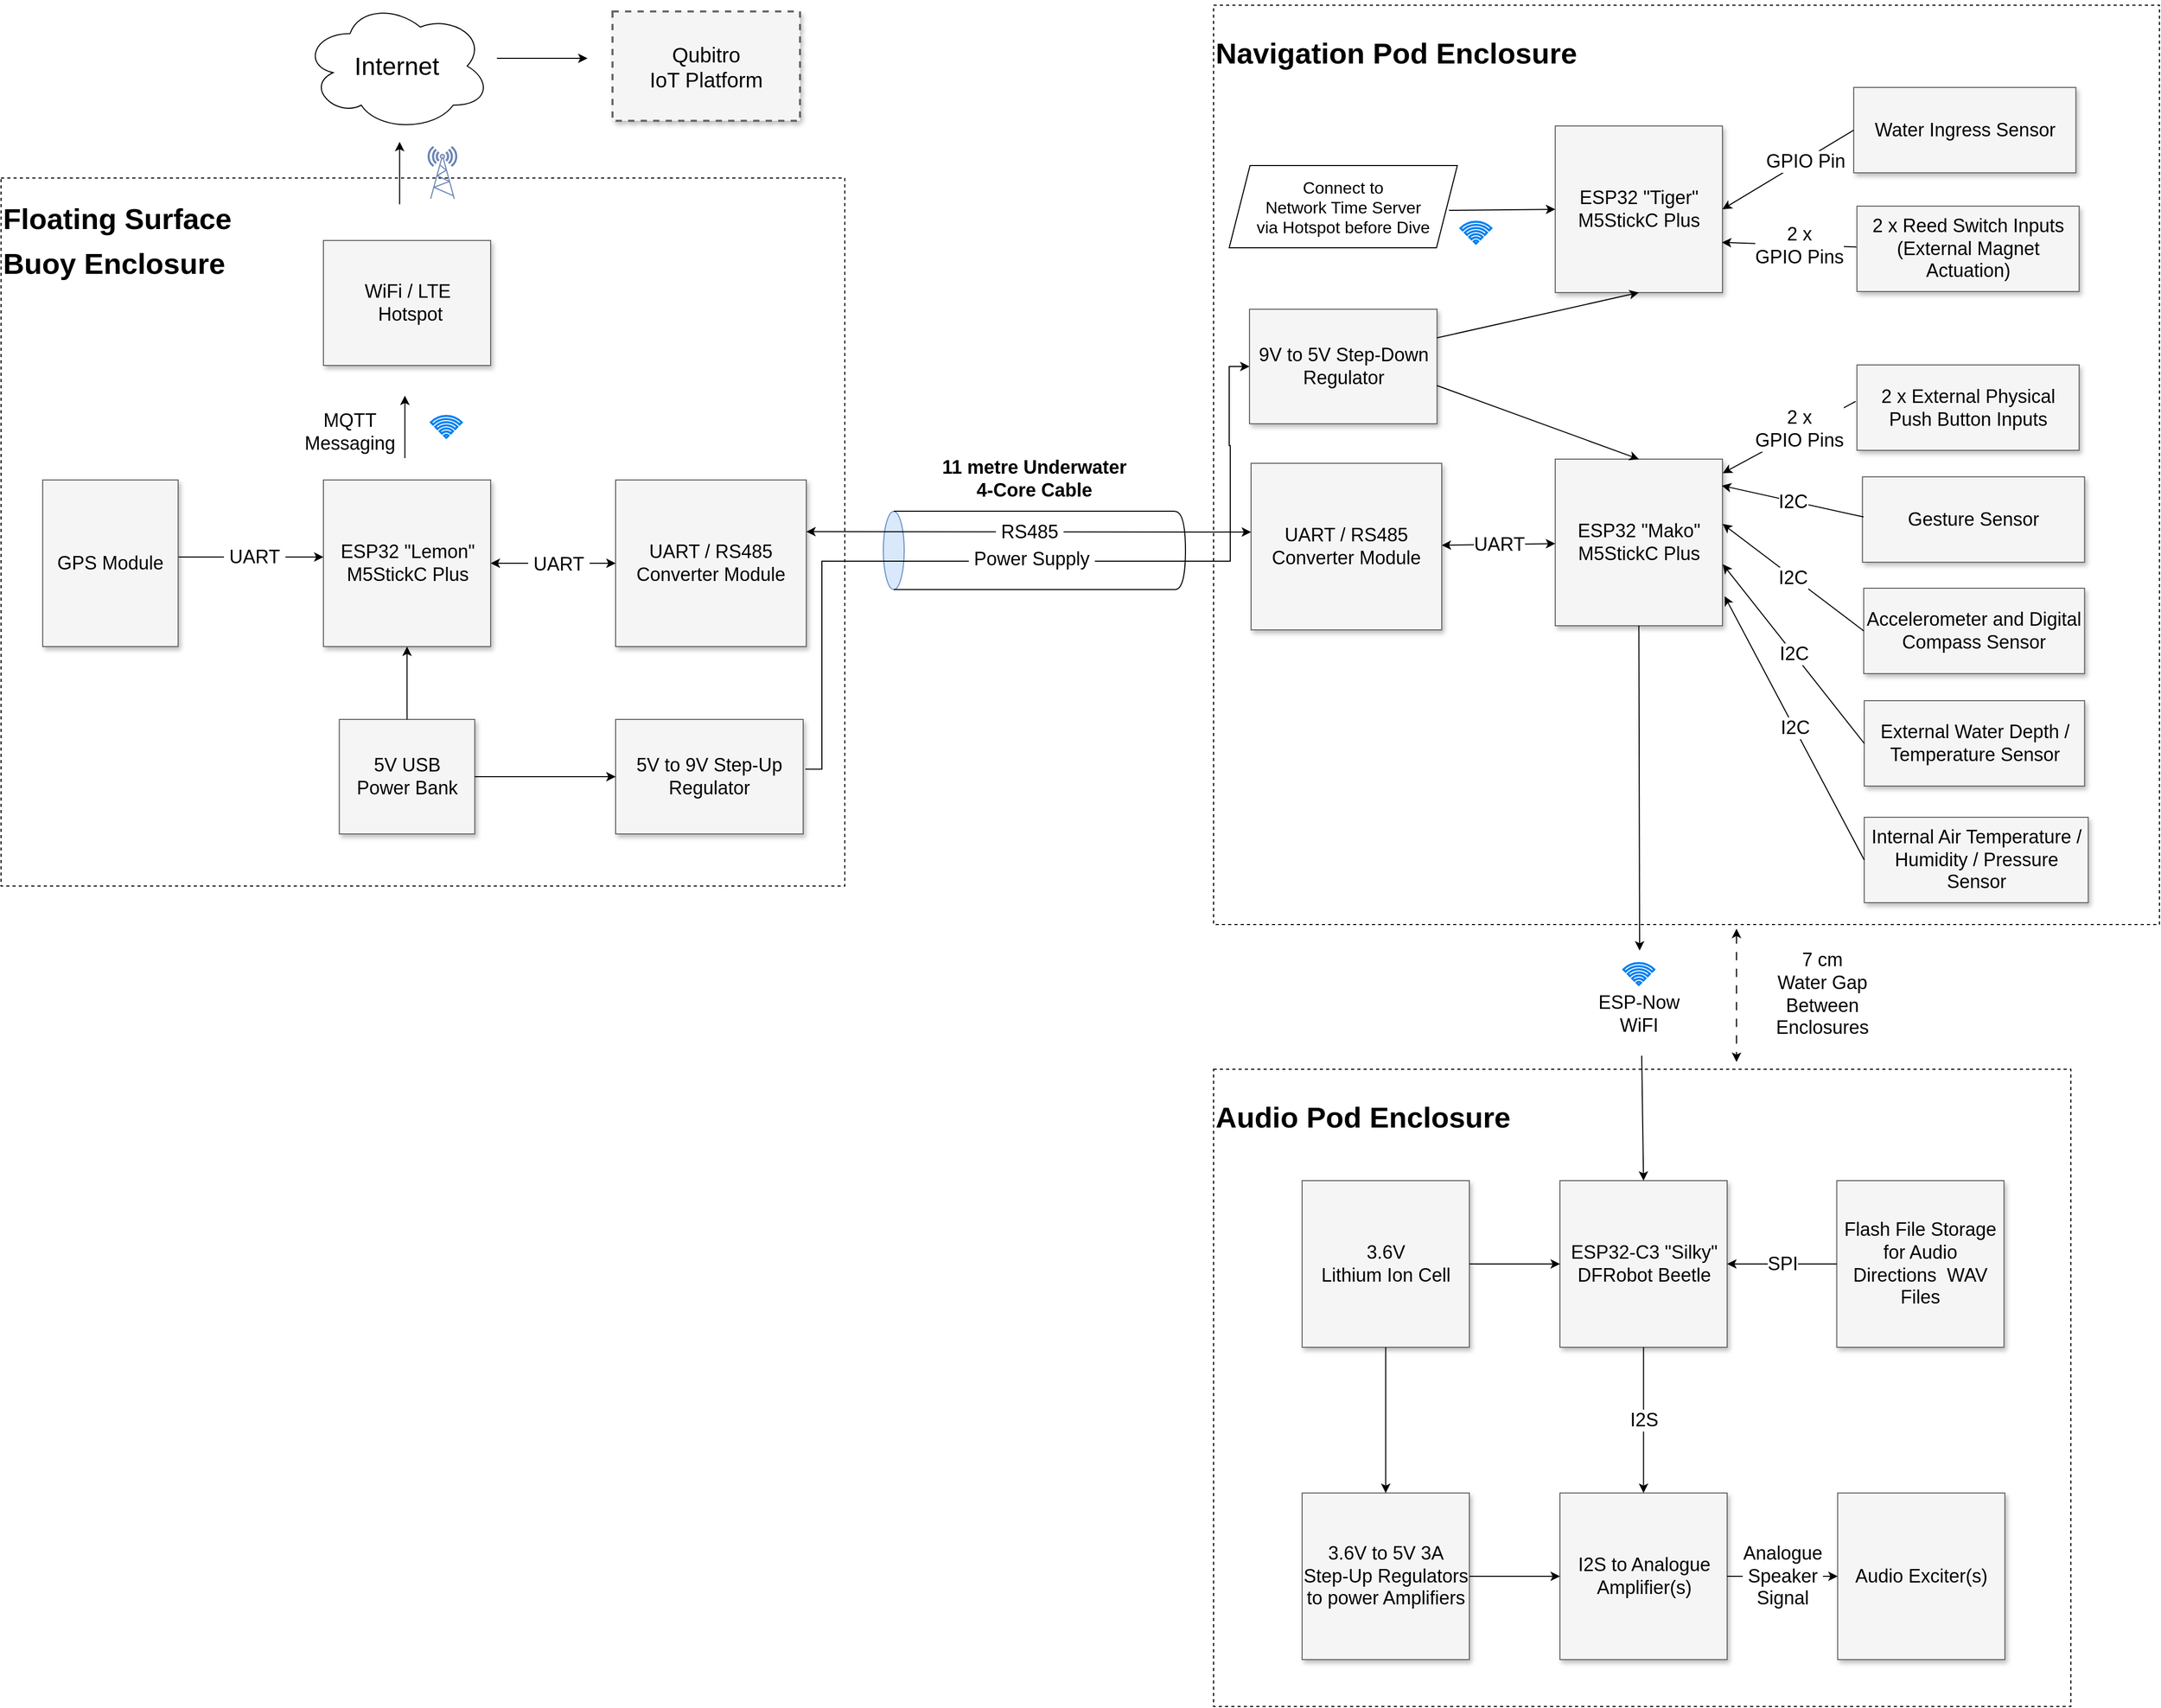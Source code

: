 <mxfile version="22.0.2" type="device">
  <diagram name="Page-1" id="90a13364-a465-7bf4-72fc-28e22215d7a0">
    <mxGraphModel dx="1800" dy="1310" grid="0" gridSize="10" guides="1" tooltips="1" connect="1" arrows="1" fold="1" page="1" pageScale="2.2" pageWidth="1169" pageHeight="826" background="none" math="0" shadow="0">
      <root>
        <mxCell id="0" style=";html=1;" />
        <mxCell id="1" style=";html=1;" parent="0" />
        <mxCell id="FMqgNXlzVBc7Y1tqh_Sm-53" value="&lt;h2 style=&quot;font-size: 28px;&quot;&gt;Navigation Pod Enclosure&lt;/h2&gt;" style="rounded=0;whiteSpace=wrap;html=1;align=left;imageVerticalAlign=middle;verticalAlign=top;dashed=1;fillColor=none;fontSize=28;" parent="1" vertex="1">
          <mxGeometry x="1448" y="52" width="908" height="883" as="geometry" />
        </mxCell>
        <mxCell id="FMqgNXlzVBc7Y1tqh_Sm-22" value="&lt;h2 style=&quot;font-size: 28px; line-height: 70%;&quot;&gt;Floating Surface&amp;nbsp;&lt;/h2&gt;&lt;h2 style=&quot;font-size: 28px; line-height: 70%;&quot;&gt;Buoy Enclosure&lt;/h2&gt;" style="rounded=0;whiteSpace=wrap;html=1;align=left;imageVerticalAlign=middle;verticalAlign=top;dashed=1;fontSize=28;" parent="1" vertex="1">
          <mxGeometry x="284" y="218" width="810" height="680" as="geometry" />
        </mxCell>
        <mxCell id="3a17f1ce550125da-1" value="Qubitro &lt;br&gt;IoT Platform" style="whiteSpace=wrap;html=1;shadow=1;fontSize=20;fillColor=#f5f5f5;strokeColor=#666666;strokeWidth=2;dashed=1;" parent="1" vertex="1">
          <mxGeometry x="871" y="58" width="180" height="105" as="geometry" />
        </mxCell>
        <mxCell id="3a17f1ce550125da-13" style="edgeStyle=elbowEdgeStyle;rounded=0;html=1;startArrow=classic;startFill=1;jettySize=auto;orthogonalLoop=1;fontSize=18;elbow=vertical;" parent="1" source="3a17f1ce550125da-2" target="3a17f1ce550125da-4" edge="1">
          <mxGeometry relative="1" as="geometry" />
        </mxCell>
        <mxCell id="FMqgNXlzVBc7Y1tqh_Sm-28" value="&amp;nbsp;UART&amp;nbsp;" style="edgeLabel;html=1;align=center;verticalAlign=middle;resizable=0;points=[];fontSize=18;" parent="3a17f1ce550125da-13" vertex="1" connectable="0">
          <mxGeometry x="0.586" y="-1" relative="1" as="geometry">
            <mxPoint x="-30" as="offset" />
          </mxGeometry>
        </mxCell>
        <mxCell id="3a17f1ce550125da-2" value="ESP32 &quot;Lemon&quot;&lt;br&gt;M5StickC Plus" style="whiteSpace=wrap;html=1;shadow=1;fontSize=18;fillColor=#f5f5f5;strokeColor=#666666;" parent="1" vertex="1">
          <mxGeometry x="593.5" y="508" width="160.5" height="160" as="geometry" />
        </mxCell>
        <mxCell id="3a17f1ce550125da-4" value="UART / RS485 Converter Module" style="whiteSpace=wrap;html=1;shadow=1;fontSize=18;fillColor=#f5f5f5;strokeColor=#666666;" parent="1" vertex="1">
          <mxGeometry x="874" y="508" width="183" height="160" as="geometry" />
        </mxCell>
        <mxCell id="3a17f1ce550125da-20" style="edgeStyle=elbowEdgeStyle;rounded=0;html=1;startArrow=none;startFill=0;jettySize=auto;orthogonalLoop=1;fontSize=18;elbow=vertical;" parent="1" source="3a17f1ce550125da-8" target="3a17f1ce550125da-2" edge="1">
          <mxGeometry relative="1" as="geometry">
            <Array as="points">
              <mxPoint x="551" y="582" />
            </Array>
          </mxGeometry>
        </mxCell>
        <mxCell id="FMqgNXlzVBc7Y1tqh_Sm-29" value="&amp;nbsp;UART&amp;nbsp;" style="edgeLabel;html=1;align=center;verticalAlign=middle;resizable=0;points=[];fontSize=18;" parent="3a17f1ce550125da-20" vertex="1" connectable="0">
          <mxGeometry x="0.043" relative="1" as="geometry">
            <mxPoint as="offset" />
          </mxGeometry>
        </mxCell>
        <mxCell id="3a17f1ce550125da-8" value="GPS Module" style="whiteSpace=wrap;html=1;shadow=1;fontSize=18;fillColor=#f5f5f5;strokeColor=#666666;" parent="1" vertex="1">
          <mxGeometry x="324" y="508" width="130" height="160" as="geometry" />
        </mxCell>
        <mxCell id="3a17f1ce550125da-10" value="WiFi / LTE&lt;br&gt;&amp;nbsp;Hotspot" style="whiteSpace=wrap;html=1;shadow=1;fontSize=18;fillColor=#f5f5f5;strokeColor=#666666;" parent="1" vertex="1">
          <mxGeometry x="593.5" y="278" width="160.5" height="120" as="geometry" />
        </mxCell>
        <mxCell id="FMqgNXlzVBc7Y1tqh_Sm-1" value="&lt;font style=&quot;font-size: 24px;&quot;&gt;Internet&lt;/font&gt;" style="ellipse;shape=cloud;whiteSpace=wrap;html=1;" parent="1" vertex="1">
          <mxGeometry x="574" y="48" width="180" height="125" as="geometry" />
        </mxCell>
        <mxCell id="FMqgNXlzVBc7Y1tqh_Sm-2" value="" style="html=1;verticalLabelPosition=bottom;align=center;labelBackgroundColor=#ffffff;verticalAlign=top;strokeWidth=2;strokeColor=#0080F0;shadow=0;dashed=0;shape=mxgraph.ios7.icons.wifi;pointerEvents=1" parent="1" vertex="1">
          <mxGeometry x="696.6" y="446.5" width="29.7" height="21" as="geometry" />
        </mxCell>
        <mxCell id="FMqgNXlzVBc7Y1tqh_Sm-3" style="edgeStyle=elbowEdgeStyle;rounded=0;html=1;startArrow=none;startFill=0;jettySize=auto;orthogonalLoop=1;fontSize=18;elbow=vertical;" parent="1" edge="1">
          <mxGeometry relative="1" as="geometry">
            <mxPoint x="671.7" y="487" as="sourcePoint" />
            <mxPoint x="671.7" y="427" as="targetPoint" />
          </mxGeometry>
        </mxCell>
        <mxCell id="FMqgNXlzVBc7Y1tqh_Sm-5" value="" style="fontColor=#0066CC;verticalAlign=top;verticalLabelPosition=bottom;labelPosition=center;align=center;html=1;outlineConnect=0;fillColor=#CCCCCC;strokeColor=#6881B3;gradientColor=none;gradientDirection=north;strokeWidth=2;shape=mxgraph.networks.radio_tower;" parent="1" vertex="1">
          <mxGeometry x="694" y="188" width="27.5" height="50" as="geometry" />
        </mxCell>
        <mxCell id="FMqgNXlzVBc7Y1tqh_Sm-12" value="MQTT Messaging" style="text;strokeColor=none;align=center;fillColor=none;html=1;verticalAlign=middle;whiteSpace=wrap;rounded=0;fontSize=18;" parent="1" vertex="1">
          <mxGeometry x="588.7" y="446.5" width="60" height="30" as="geometry" />
        </mxCell>
        <mxCell id="FMqgNXlzVBc7Y1tqh_Sm-19" style="edgeStyle=elbowEdgeStyle;rounded=0;html=1;startArrow=none;startFill=0;jettySize=auto;orthogonalLoop=1;fontSize=18;elbow=vertical;" parent="1" edge="1">
          <mxGeometry relative="1" as="geometry">
            <mxPoint x="666.64" y="243.25" as="sourcePoint" />
            <mxPoint x="666.64" y="183.25" as="targetPoint" />
          </mxGeometry>
        </mxCell>
        <mxCell id="FMqgNXlzVBc7Y1tqh_Sm-98" value="UART" style="edgeStyle=none;rounded=0;orthogonalLoop=1;jettySize=auto;html=1;startArrow=classic;startFill=1;fontSize=18;" parent="1" source="FMqgNXlzVBc7Y1tqh_Sm-23" target="FMqgNXlzVBc7Y1tqh_Sm-24" edge="1">
          <mxGeometry x="-0.011" relative="1" as="geometry">
            <mxPoint as="offset" />
          </mxGeometry>
        </mxCell>
        <mxCell id="FMqgNXlzVBc7Y1tqh_Sm-23" value="ESP32 &quot;Mako&quot;&lt;br&gt;M5StickC Plus" style="whiteSpace=wrap;html=1;shadow=1;fontSize=18;fillColor=#f5f5f5;strokeColor=#666666;" parent="1" vertex="1">
          <mxGeometry x="1776" y="488" width="160.5" height="160" as="geometry" />
        </mxCell>
        <mxCell id="FMqgNXlzVBc7Y1tqh_Sm-24" value="UART / RS485 Converter Module" style="whiteSpace=wrap;html=1;shadow=1;fontSize=18;fillColor=#f5f5f5;strokeColor=#666666;" parent="1" vertex="1">
          <mxGeometry x="1484" y="492" width="183" height="160" as="geometry" />
        </mxCell>
        <mxCell id="FMqgNXlzVBc7Y1tqh_Sm-32" value="5V USB &lt;br&gt;Power Bank" style="whiteSpace=wrap;html=1;shadow=1;fontSize=18;fillColor=#f5f5f5;strokeColor=#666666;" parent="1" vertex="1">
          <mxGeometry x="608.75" y="738" width="130" height="110" as="geometry" />
        </mxCell>
        <mxCell id="FMqgNXlzVBc7Y1tqh_Sm-33" value="5V to 9V Step-Up Regulator" style="whiteSpace=wrap;html=1;shadow=1;fontSize=18;fillColor=#f5f5f5;strokeColor=#666666;" parent="1" vertex="1">
          <mxGeometry x="874" y="738" width="180" height="110" as="geometry" />
        </mxCell>
        <mxCell id="FMqgNXlzVBc7Y1tqh_Sm-51" value="" style="group" parent="1" vertex="1" connectable="0">
          <mxGeometry x="1131" y="538" width="290" height="75.19" as="geometry" />
        </mxCell>
        <mxCell id="FMqgNXlzVBc7Y1tqh_Sm-37" value="" style="ellipse;whiteSpace=wrap;html=1;container=0;fillColor=#dae8fc;strokeColor=#6c8ebf;" parent="FMqgNXlzVBc7Y1tqh_Sm-51" vertex="1">
          <mxGeometry y="0.19" width="20" height="75" as="geometry" />
        </mxCell>
        <mxCell id="FMqgNXlzVBc7Y1tqh_Sm-42" value="" style="curved=1;endArrow=none;html=1;rounded=0;endFill=0;edgeStyle=orthogonalEdgeStyle;" parent="FMqgNXlzVBc7Y1tqh_Sm-51" edge="1">
          <mxGeometry width="50" height="50" relative="1" as="geometry">
            <mxPoint x="280" y="75.19" as="sourcePoint" />
            <mxPoint x="280" y="0.19" as="targetPoint" />
            <Array as="points">
              <mxPoint x="290" y="75.19" />
              <mxPoint x="290" y="0.19" />
            </Array>
          </mxGeometry>
        </mxCell>
        <mxCell id="FMqgNXlzVBc7Y1tqh_Sm-48" value="" style="endArrow=none;html=1;rounded=0;" parent="FMqgNXlzVBc7Y1tqh_Sm-51" edge="1">
          <mxGeometry width="50" height="50" relative="1" as="geometry">
            <mxPoint x="10" y="75.19" as="sourcePoint" />
            <mxPoint x="280" y="75.19" as="targetPoint" />
          </mxGeometry>
        </mxCell>
        <mxCell id="FMqgNXlzVBc7Y1tqh_Sm-49" value="" style="endArrow=none;html=1;rounded=0;" parent="FMqgNXlzVBc7Y1tqh_Sm-51" edge="1">
          <mxGeometry width="50" height="50" relative="1" as="geometry">
            <mxPoint x="10" as="sourcePoint" />
            <mxPoint x="280" as="targetPoint" />
          </mxGeometry>
        </mxCell>
        <mxCell id="FMqgNXlzVBc7Y1tqh_Sm-25" value="" style="endArrow=classic;startArrow=classic;html=1;rounded=0;" parent="1" edge="1">
          <mxGeometry width="50" height="50" relative="1" as="geometry">
            <mxPoint x="1057" y="557.66" as="sourcePoint" />
            <mxPoint x="1484" y="558" as="targetPoint" />
          </mxGeometry>
        </mxCell>
        <mxCell id="FMqgNXlzVBc7Y1tqh_Sm-27" value="&amp;nbsp;RS485&amp;nbsp;" style="edgeLabel;html=1;align=center;verticalAlign=middle;resizable=0;points=[];fontSize=18;" parent="FMqgNXlzVBc7Y1tqh_Sm-25" vertex="1" connectable="0">
          <mxGeometry x="0.141" y="-1" relative="1" as="geometry">
            <mxPoint x="-30" y="-1" as="offset" />
          </mxGeometry>
        </mxCell>
        <mxCell id="FMqgNXlzVBc7Y1tqh_Sm-30" style="edgeStyle=orthogonalEdgeStyle;rounded=0;html=1;startArrow=none;startFill=0;jettySize=auto;orthogonalLoop=1;fontSize=18;elbow=horizontal;exitX=1.012;exitY=0.434;exitDx=0;exitDy=0;exitPerimeter=0;" parent="1" source="FMqgNXlzVBc7Y1tqh_Sm-33" target="FMqgNXlzVBc7Y1tqh_Sm-59" edge="1">
          <mxGeometry relative="1" as="geometry">
            <Array as="points">
              <mxPoint x="1072" y="786" />
              <mxPoint x="1072" y="586" />
              <mxPoint x="1464" y="586" />
              <mxPoint x="1464" y="475" />
              <mxPoint x="1463" y="475" />
              <mxPoint x="1463" y="399" />
            </Array>
            <mxPoint x="1034" y="787.72" as="sourcePoint" />
            <mxPoint x="1404" y="853" as="targetPoint" />
          </mxGeometry>
        </mxCell>
        <mxCell id="FMqgNXlzVBc7Y1tqh_Sm-31" value="&amp;nbsp;Power Supply&amp;nbsp;" style="edgeLabel;html=1;align=center;verticalAlign=middle;resizable=0;points=[];fontSize=18;" parent="FMqgNXlzVBc7Y1tqh_Sm-30" vertex="1" connectable="0">
          <mxGeometry x="0.043" relative="1" as="geometry">
            <mxPoint x="-9" y="-2" as="offset" />
          </mxGeometry>
        </mxCell>
        <mxCell id="FMqgNXlzVBc7Y1tqh_Sm-52" value="11 metre Underwater 4-Core Cable" style="text;strokeColor=none;align=center;fillColor=none;html=1;verticalAlign=middle;whiteSpace=wrap;rounded=0;fontStyle=1;fontSize=18;" parent="1" vertex="1">
          <mxGeometry x="1179.12" y="492" width="193.75" height="30" as="geometry" />
        </mxCell>
        <mxCell id="FMqgNXlzVBc7Y1tqh_Sm-54" value="Accelerometer and Digital Compass Sensor" style="whiteSpace=wrap;html=1;shadow=1;fontSize=18;fillColor=#f5f5f5;strokeColor=#666666;" parent="1" vertex="1">
          <mxGeometry x="2072.14" y="612" width="212" height="82" as="geometry" />
        </mxCell>
        <mxCell id="FMqgNXlzVBc7Y1tqh_Sm-55" value="Gesture Sensor" style="whiteSpace=wrap;html=1;shadow=1;fontSize=18;fillColor=#f5f5f5;strokeColor=#666666;" parent="1" vertex="1">
          <mxGeometry x="2070.89" y="505" width="213.25" height="82" as="geometry" />
        </mxCell>
        <mxCell id="FMqgNXlzVBc7Y1tqh_Sm-57" value="External Water Depth / Temperature Sensor" style="whiteSpace=wrap;html=1;shadow=1;fontSize=18;fillColor=#f5f5f5;strokeColor=#666666;" parent="1" vertex="1">
          <mxGeometry x="2072.64" y="720" width="211.5" height="82" as="geometry" />
        </mxCell>
        <mxCell id="FMqgNXlzVBc7Y1tqh_Sm-58" value="Internal Air Temperature / Humidity / Pressure Sensor" style="whiteSpace=wrap;html=1;shadow=1;fontSize=18;fillColor=#f5f5f5;strokeColor=#666666;" parent="1" vertex="1">
          <mxGeometry x="2072.64" y="832" width="215" height="82" as="geometry" />
        </mxCell>
        <mxCell id="FMqgNXlzVBc7Y1tqh_Sm-59" value="9V to 5V Step-Down Regulator" style="whiteSpace=wrap;html=1;shadow=1;fontSize=18;fillColor=#f5f5f5;strokeColor=#666666;" parent="1" vertex="1">
          <mxGeometry x="1482.5" y="344" width="180" height="110" as="geometry" />
        </mxCell>
        <mxCell id="FMqgNXlzVBc7Y1tqh_Sm-67" value="ESP32 &quot;Tiger&quot;&lt;br&gt;M5StickC Plus" style="whiteSpace=wrap;html=1;shadow=1;fontSize=18;fillColor=#f5f5f5;strokeColor=#666666;" parent="1" vertex="1">
          <mxGeometry x="1776" y="168" width="160.5" height="160" as="geometry" />
        </mxCell>
        <mxCell id="FMqgNXlzVBc7Y1tqh_Sm-68" value="Water Ingress Sensor" style="whiteSpace=wrap;html=1;shadow=1;fontSize=18;fillColor=#f5f5f5;strokeColor=#666666;" parent="1" vertex="1">
          <mxGeometry x="2062.52" y="131" width="213.25" height="82" as="geometry" />
        </mxCell>
        <mxCell id="FMqgNXlzVBc7Y1tqh_Sm-69" value="&lt;h2 style=&quot;font-size: 28px;&quot;&gt;Audio Pod Enclosure&lt;/h2&gt;" style="rounded=0;whiteSpace=wrap;html=1;align=left;imageVerticalAlign=middle;verticalAlign=top;dashed=1;fillColor=none;fontSize=28;" parent="1" vertex="1">
          <mxGeometry x="1448" y="1074" width="823" height="612" as="geometry" />
        </mxCell>
        <mxCell id="FMqgNXlzVBc7Y1tqh_Sm-70" value="ESP32-C3 &quot;Silky&quot;&lt;br&gt;DFRobot Beetle" style="whiteSpace=wrap;html=1;shadow=1;fontSize=18;fillColor=#f5f5f5;strokeColor=#666666;" parent="1" vertex="1">
          <mxGeometry x="1780.5" y="1181" width="160.5" height="160" as="geometry" />
        </mxCell>
        <mxCell id="FMqgNXlzVBc7Y1tqh_Sm-71" value="3.6V &lt;br&gt;Lithium Ion Cell" style="whiteSpace=wrap;html=1;shadow=1;fontSize=18;fillColor=#f5f5f5;strokeColor=#666666;" parent="1" vertex="1">
          <mxGeometry x="1533" y="1181" width="160.5" height="160" as="geometry" />
        </mxCell>
        <mxCell id="FMqgNXlzVBc7Y1tqh_Sm-72" value="Flash File Storage for Audio Directions&amp;nbsp; WAV Files" style="whiteSpace=wrap;html=1;shadow=1;fontSize=18;fillColor=#f5f5f5;strokeColor=#666666;" parent="1" vertex="1">
          <mxGeometry x="2046.25" y="1181" width="160.5" height="160" as="geometry" />
        </mxCell>
        <mxCell id="FMqgNXlzVBc7Y1tqh_Sm-73" value="3.6V to 5V 3A&lt;br&gt;Step-Up Regulators to power Amplifiers" style="whiteSpace=wrap;html=1;shadow=1;fontSize=18;fillColor=#f5f5f5;strokeColor=#666666;" parent="1" vertex="1">
          <mxGeometry x="1533" y="1481" width="160.5" height="160" as="geometry" />
        </mxCell>
        <mxCell id="FMqgNXlzVBc7Y1tqh_Sm-74" value="I2S to Analogue Amplifier(s)" style="whiteSpace=wrap;html=1;shadow=1;fontSize=18;fillColor=#f5f5f5;strokeColor=#666666;" parent="1" vertex="1">
          <mxGeometry x="1780.5" y="1481" width="160.5" height="160" as="geometry" />
        </mxCell>
        <mxCell id="FMqgNXlzVBc7Y1tqh_Sm-75" value="Audio Exciter(s)" style="whiteSpace=wrap;html=1;shadow=1;fontSize=18;fillColor=#f5f5f5;strokeColor=#666666;" parent="1" vertex="1">
          <mxGeometry x="2047.13" y="1481" width="160.5" height="160" as="geometry" />
        </mxCell>
        <mxCell id="FMqgNXlzVBc7Y1tqh_Sm-77" value="ESP-Now&lt;br style=&quot;font-size: 18px;&quot;&gt;WiFI" style="html=1;verticalLabelPosition=bottom;align=center;labelBackgroundColor=#ffffff;verticalAlign=top;strokeWidth=2;strokeColor=#0080F0;shadow=0;dashed=0;shape=mxgraph.ios7.icons.wifi;pointerEvents=1;fontSize=18;" parent="1" vertex="1">
          <mxGeometry x="1841.4" y="972" width="29.7" height="21" as="geometry" />
        </mxCell>
        <mxCell id="FMqgNXlzVBc7Y1tqh_Sm-81" value="" style="edgeStyle=none;orthogonalLoop=1;jettySize=auto;html=1;rounded=0;exitX=0.5;exitY=1;exitDx=0;exitDy=0;" parent="1" source="FMqgNXlzVBc7Y1tqh_Sm-23" edge="1">
          <mxGeometry width="80" relative="1" as="geometry">
            <mxPoint x="1815" y="685" as="sourcePoint" />
            <mxPoint x="1857" y="960" as="targetPoint" />
            <Array as="points" />
          </mxGeometry>
        </mxCell>
        <mxCell id="FMqgNXlzVBc7Y1tqh_Sm-88" value="I2C" style="edgeStyle=none;orthogonalLoop=1;jettySize=auto;html=1;rounded=0;exitX=0.005;exitY=0.47;exitDx=0;exitDy=0;entryX=0.996;entryY=0.159;entryDx=0;entryDy=0;exitPerimeter=0;entryPerimeter=0;fontSize=18;" parent="1" source="FMqgNXlzVBc7Y1tqh_Sm-55" target="FMqgNXlzVBc7Y1tqh_Sm-23" edge="1">
          <mxGeometry width="80" relative="1" as="geometry">
            <mxPoint x="1970" y="284" as="sourcePoint" />
            <mxPoint x="1889" y="489" as="targetPoint" />
            <Array as="points" />
          </mxGeometry>
        </mxCell>
        <mxCell id="FMqgNXlzVBc7Y1tqh_Sm-89" value="I2C" style="edgeStyle=none;orthogonalLoop=1;jettySize=auto;html=1;rounded=0;exitX=0;exitY=0.5;exitDx=0;exitDy=0;entryX=1.001;entryY=0.389;entryDx=0;entryDy=0;entryPerimeter=0;fontSize=18;" parent="1" source="FMqgNXlzVBc7Y1tqh_Sm-54" target="FMqgNXlzVBc7Y1tqh_Sm-23" edge="1">
          <mxGeometry width="80" relative="1" as="geometry">
            <mxPoint x="1985" y="372" as="sourcePoint" />
            <mxPoint x="1900" y="499" as="targetPoint" />
            <Array as="points" />
          </mxGeometry>
        </mxCell>
        <mxCell id="FMqgNXlzVBc7Y1tqh_Sm-90" value="I2C" style="edgeStyle=none;orthogonalLoop=1;jettySize=auto;html=1;rounded=0;exitX=0;exitY=0.5;exitDx=0;exitDy=0;entryX=1.002;entryY=0.631;entryDx=0;entryDy=0;entryPerimeter=0;fontSize=18;" parent="1" source="FMqgNXlzVBc7Y1tqh_Sm-57" target="FMqgNXlzVBc7Y1tqh_Sm-23" edge="1">
          <mxGeometry width="80" relative="1" as="geometry">
            <mxPoint x="1984" y="499" as="sourcePoint" />
            <mxPoint x="1900" y="539" as="targetPoint" />
            <Array as="points" />
          </mxGeometry>
        </mxCell>
        <mxCell id="FMqgNXlzVBc7Y1tqh_Sm-91" value="I2C" style="edgeStyle=none;orthogonalLoop=1;jettySize=auto;html=1;rounded=0;exitX=0;exitY=0.5;exitDx=0;exitDy=0;entryX=1.013;entryY=0.823;entryDx=0;entryDy=0;entryPerimeter=0;fontSize=18;" parent="1" source="FMqgNXlzVBc7Y1tqh_Sm-58" target="FMqgNXlzVBc7Y1tqh_Sm-23" edge="1">
          <mxGeometry width="80" relative="1" as="geometry">
            <mxPoint x="1984" y="625" as="sourcePoint" />
            <mxPoint x="1900" y="600" as="targetPoint" />
            <Array as="points" />
          </mxGeometry>
        </mxCell>
        <mxCell id="FMqgNXlzVBc7Y1tqh_Sm-92" value="" style="edgeStyle=none;orthogonalLoop=1;jettySize=auto;html=1;rounded=0;" parent="1" edge="1">
          <mxGeometry width="80" relative="1" as="geometry">
            <mxPoint x="760" y="103" as="sourcePoint" />
            <mxPoint x="847" y="103" as="targetPoint" />
            <Array as="points" />
          </mxGeometry>
        </mxCell>
        <mxCell id="FMqgNXlzVBc7Y1tqh_Sm-93" value="" style="edgeStyle=none;orthogonalLoop=1;jettySize=auto;html=1;rounded=0;startArrow=classic;startFill=1;dashed=1;dashPattern=8 8;" parent="1" edge="1">
          <mxGeometry width="80" relative="1" as="geometry">
            <mxPoint x="1950" y="939" as="sourcePoint" />
            <mxPoint x="1950" y="1067" as="targetPoint" />
            <Array as="points" />
          </mxGeometry>
        </mxCell>
        <mxCell id="FMqgNXlzVBc7Y1tqh_Sm-94" value="7 cm&lt;br style=&quot;font-size: 18px;&quot;&gt;Water Gap&lt;br&gt;Between&lt;br&gt;Enclosures" style="edgeLabel;html=1;align=center;verticalAlign=middle;resizable=0;points=[];fontSize=18;" parent="FMqgNXlzVBc7Y1tqh_Sm-93" vertex="1" connectable="0">
          <mxGeometry x="-0.123" y="-2" relative="1" as="geometry">
            <mxPoint x="84" y="7" as="offset" />
          </mxGeometry>
        </mxCell>
        <mxCell id="FMqgNXlzVBc7Y1tqh_Sm-95" value="" style="edgeStyle=none;orthogonalLoop=1;jettySize=auto;html=1;rounded=0;exitX=0;exitY=0.5;exitDx=0;exitDy=0;entryX=1;entryY=0.5;entryDx=0;entryDy=0;" parent="1" source="FMqgNXlzVBc7Y1tqh_Sm-68" target="FMqgNXlzVBc7Y1tqh_Sm-67" edge="1">
          <mxGeometry width="80" relative="1" as="geometry">
            <mxPoint x="2467.8" y="313.833" as="sourcePoint" />
            <mxPoint x="2468" y="550" as="targetPoint" />
            <Array as="points" />
          </mxGeometry>
        </mxCell>
        <mxCell id="FMqgNXlzVBc7Y1tqh_Sm-96" value="GPIO Pin" style="edgeLabel;html=1;align=center;verticalAlign=middle;resizable=0;points=[];fontSize=18;" parent="FMqgNXlzVBc7Y1tqh_Sm-95" vertex="1" connectable="0">
          <mxGeometry x="-0.246" y="1" relative="1" as="geometry">
            <mxPoint as="offset" />
          </mxGeometry>
        </mxCell>
        <mxCell id="FMqgNXlzVBc7Y1tqh_Sm-102" value="Connect to &lt;br&gt;Network Time Server &lt;br&gt;via Hotspot before Dive" style="shape=parallelogram;perimeter=parallelogramPerimeter;whiteSpace=wrap;html=1;fixedSize=1;fontSize=16;" parent="1" vertex="1">
          <mxGeometry x="1463" y="206" width="219" height="79" as="geometry" />
        </mxCell>
        <mxCell id="FMqgNXlzVBc7Y1tqh_Sm-103" value="" style="edgeStyle=none;orthogonalLoop=1;jettySize=auto;html=1;rounded=0;entryX=0;entryY=0.5;entryDx=0;entryDy=0;exitX=0.963;exitY=0.545;exitDx=0;exitDy=0;exitPerimeter=0;" parent="1" source="FMqgNXlzVBc7Y1tqh_Sm-102" target="FMqgNXlzVBc7Y1tqh_Sm-67" edge="1">
          <mxGeometry width="80" relative="1" as="geometry">
            <mxPoint x="1636" y="249" as="sourcePoint" />
            <mxPoint x="1364.857" y="239.714" as="targetPoint" />
            <Array as="points" />
          </mxGeometry>
        </mxCell>
        <mxCell id="FMqgNXlzVBc7Y1tqh_Sm-105" value="SPI" style="edgeStyle=none;orthogonalLoop=1;jettySize=auto;html=1;rounded=0;entryX=1;entryY=0.5;entryDx=0;entryDy=0;exitX=0;exitY=0.5;exitDx=0;exitDy=0;fontSize=18;" parent="1" source="FMqgNXlzVBc7Y1tqh_Sm-72" target="FMqgNXlzVBc7Y1tqh_Sm-70" edge="1">
          <mxGeometry width="80" relative="1" as="geometry">
            <mxPoint x="2326.5" y="1220" as="sourcePoint" />
            <mxPoint x="2406.5" y="1220" as="targetPoint" />
            <Array as="points" />
          </mxGeometry>
        </mxCell>
        <mxCell id="FMqgNXlzVBc7Y1tqh_Sm-106" value="I2S" style="edgeStyle=none;orthogonalLoop=1;jettySize=auto;html=1;rounded=0;entryX=0.5;entryY=0;entryDx=0;entryDy=0;exitX=0.5;exitY=1;exitDx=0;exitDy=0;fontSize=18;" parent="1" source="FMqgNXlzVBc7Y1tqh_Sm-70" target="FMqgNXlzVBc7Y1tqh_Sm-74" edge="1">
          <mxGeometry width="80" relative="1" as="geometry">
            <mxPoint x="2056" y="1271" as="sourcePoint" />
            <mxPoint x="1947" y="1271" as="targetPoint" />
            <Array as="points" />
          </mxGeometry>
        </mxCell>
        <mxCell id="FMqgNXlzVBc7Y1tqh_Sm-107" value="Analogue &lt;br style=&quot;font-size: 18px;&quot;&gt;Speaker&lt;br style=&quot;font-size: 18px;&quot;&gt;Signal" style="edgeStyle=none;orthogonalLoop=1;jettySize=auto;html=1;rounded=0;entryX=0;entryY=0.5;entryDx=0;entryDy=0;exitX=1;exitY=0.5;exitDx=0;exitDy=0;fontSize=18;" parent="1" source="FMqgNXlzVBc7Y1tqh_Sm-74" target="FMqgNXlzVBc7Y1tqh_Sm-75" edge="1">
          <mxGeometry width="80" relative="1" as="geometry">
            <mxPoint x="1866" y="1351" as="sourcePoint" />
            <mxPoint x="1871" y="1487" as="targetPoint" />
            <Array as="points" />
          </mxGeometry>
        </mxCell>
        <mxCell id="FMqgNXlzVBc7Y1tqh_Sm-108" value="" style="edgeStyle=none;orthogonalLoop=1;jettySize=auto;html=1;rounded=0;exitX=0.5;exitY=1;exitDx=0;exitDy=0;" parent="1" source="FMqgNXlzVBc7Y1tqh_Sm-71" target="FMqgNXlzVBc7Y1tqh_Sm-73" edge="1">
          <mxGeometry width="80" relative="1" as="geometry">
            <mxPoint x="1602.5" y="1336" as="sourcePoint" />
            <mxPoint x="1682.5" y="1336" as="targetPoint" />
            <Array as="points" />
          </mxGeometry>
        </mxCell>
        <mxCell id="FMqgNXlzVBc7Y1tqh_Sm-109" value="2 x Reed Switch Inputs (External Magnet Actuation)" style="whiteSpace=wrap;html=1;shadow=1;fontSize=18;fillColor=#f5f5f5;strokeColor=#666666;" parent="1" vertex="1">
          <mxGeometry x="2065.64" y="245" width="213.25" height="82" as="geometry" />
        </mxCell>
        <mxCell id="FMqgNXlzVBc7Y1tqh_Sm-110" value="" style="edgeStyle=none;orthogonalLoop=1;jettySize=auto;html=1;rounded=0;entryX=0.997;entryY=0.699;entryDx=0;entryDy=0;exitX=-0.003;exitY=0.478;exitDx=0;exitDy=0;exitPerimeter=0;entryPerimeter=0;" parent="1" source="FMqgNXlzVBc7Y1tqh_Sm-109" target="FMqgNXlzVBc7Y1tqh_Sm-67" edge="1">
          <mxGeometry width="80" relative="1" as="geometry">
            <mxPoint x="1972" y="179" as="sourcePoint" />
            <mxPoint x="1889" y="259" as="targetPoint" />
            <Array as="points" />
          </mxGeometry>
        </mxCell>
        <mxCell id="FMqgNXlzVBc7Y1tqh_Sm-111" value="2 x &lt;br style=&quot;font-size: 18px;&quot;&gt;GPIO Pins" style="edgeLabel;html=1;align=center;verticalAlign=middle;resizable=0;points=[];fontSize=18;" parent="FMqgNXlzVBc7Y1tqh_Sm-110" vertex="1" connectable="0">
          <mxGeometry x="-0.246" y="1" relative="1" as="geometry">
            <mxPoint x="-7" y="-1" as="offset" />
          </mxGeometry>
        </mxCell>
        <mxCell id="FMqgNXlzVBc7Y1tqh_Sm-112" value="2 x External Physical Push Button Inputs" style="whiteSpace=wrap;html=1;shadow=1;fontSize=18;fillColor=#f5f5f5;strokeColor=#666666;" parent="1" vertex="1">
          <mxGeometry x="2065.64" y="397.5" width="213.25" height="82" as="geometry" />
        </mxCell>
        <mxCell id="FMqgNXlzVBc7Y1tqh_Sm-113" value="" style="edgeStyle=none;orthogonalLoop=1;jettySize=auto;html=1;rounded=0;entryX=1.002;entryY=0.084;entryDx=0;entryDy=0;exitX=-0.006;exitY=0.427;exitDx=0;exitDy=0;exitPerimeter=0;entryPerimeter=0;" parent="1" source="FMqgNXlzVBc7Y1tqh_Sm-112" target="FMqgNXlzVBc7Y1tqh_Sm-23" edge="1">
          <mxGeometry width="80" relative="1" as="geometry">
            <mxPoint x="1985" y="384" as="sourcePoint" />
            <mxPoint x="1899" y="384" as="targetPoint" />
            <Array as="points" />
          </mxGeometry>
        </mxCell>
        <mxCell id="FMqgNXlzVBc7Y1tqh_Sm-114" value="2 x &lt;br style=&quot;font-size: 18px;&quot;&gt;GPIO Pins" style="edgeLabel;html=1;align=center;verticalAlign=middle;resizable=0;points=[];fontSize=18;" parent="FMqgNXlzVBc7Y1tqh_Sm-113" vertex="1" connectable="0">
          <mxGeometry x="-0.246" y="1" relative="1" as="geometry">
            <mxPoint x="-7" y="-1" as="offset" />
          </mxGeometry>
        </mxCell>
        <mxCell id="FMqgNXlzVBc7Y1tqh_Sm-115" value="" style="edgeStyle=none;orthogonalLoop=1;jettySize=auto;html=1;rounded=0;exitX=1;exitY=0.5;exitDx=0;exitDy=0;entryX=0;entryY=0.5;entryDx=0;entryDy=0;" parent="1" source="FMqgNXlzVBc7Y1tqh_Sm-32" target="FMqgNXlzVBc7Y1tqh_Sm-33" edge="1">
          <mxGeometry width="80" relative="1" as="geometry">
            <mxPoint x="856.364" y="1084.818" as="sourcePoint" />
            <mxPoint x="936.364" y="1084.818" as="targetPoint" />
            <Array as="points" />
          </mxGeometry>
        </mxCell>
        <mxCell id="FMqgNXlzVBc7Y1tqh_Sm-116" value="" style="html=1;verticalLabelPosition=bottom;align=center;labelBackgroundColor=#ffffff;verticalAlign=top;strokeWidth=2;strokeColor=#0080F0;shadow=0;dashed=0;shape=mxgraph.ios7.icons.wifi;pointerEvents=1" parent="1" vertex="1">
          <mxGeometry x="1685" y="260" width="29.7" height="21" as="geometry" />
        </mxCell>
        <mxCell id="FMqgNXlzVBc7Y1tqh_Sm-118" value="" style="edgeStyle=none;orthogonalLoop=1;jettySize=auto;html=1;rounded=0;exitX=0.5;exitY=0;exitDx=0;exitDy=0;entryX=0.5;entryY=1;entryDx=0;entryDy=0;" parent="1" source="FMqgNXlzVBc7Y1tqh_Sm-32" target="3a17f1ce550125da-2" edge="1">
          <mxGeometry width="80" relative="1" as="geometry">
            <mxPoint x="749" y="803" as="sourcePoint" />
            <mxPoint x="884" y="803" as="targetPoint" />
            <Array as="points" />
          </mxGeometry>
        </mxCell>
        <mxCell id="FMqgNXlzVBc7Y1tqh_Sm-119" value="" style="edgeStyle=none;orthogonalLoop=1;jettySize=auto;html=1;rounded=0;entryX=0.5;entryY=0;entryDx=0;entryDy=0;exitX=0.999;exitY=0.666;exitDx=0;exitDy=0;exitPerimeter=0;" parent="1" source="FMqgNXlzVBc7Y1tqh_Sm-59" target="FMqgNXlzVBc7Y1tqh_Sm-23" edge="1">
          <mxGeometry width="80" relative="1" as="geometry">
            <mxPoint x="1336.176" y="375.765" as="sourcePoint" />
            <mxPoint x="1416.176" y="375.765" as="targetPoint" />
            <Array as="points" />
          </mxGeometry>
        </mxCell>
        <mxCell id="FMqgNXlzVBc7Y1tqh_Sm-120" value="" style="edgeStyle=none;orthogonalLoop=1;jettySize=auto;html=1;rounded=0;entryX=0.5;entryY=1;entryDx=0;entryDy=0;exitX=1;exitY=0.25;exitDx=0;exitDy=0;" parent="1" source="FMqgNXlzVBc7Y1tqh_Sm-59" target="FMqgNXlzVBc7Y1tqh_Sm-67" edge="1">
          <mxGeometry width="80" relative="1" as="geometry">
            <mxPoint x="1673" y="409" as="sourcePoint" />
            <mxPoint x="1819" y="499" as="targetPoint" />
            <Array as="points" />
          </mxGeometry>
        </mxCell>
        <mxCell id="FMqgNXlzVBc7Y1tqh_Sm-121" value="" style="edgeStyle=none;orthogonalLoop=1;jettySize=auto;html=1;rounded=0;entryX=0;entryY=0.5;entryDx=0;entryDy=0;exitX=1;exitY=0.5;exitDx=0;exitDy=0;" parent="1" source="FMqgNXlzVBc7Y1tqh_Sm-73" target="FMqgNXlzVBc7Y1tqh_Sm-74" edge="1">
          <mxGeometry width="80" relative="1" as="geometry">
            <mxPoint x="1240.833" y="1512.167" as="sourcePoint" />
            <mxPoint x="1320.833" y="1512.167" as="targetPoint" />
            <Array as="points" />
          </mxGeometry>
        </mxCell>
        <mxCell id="FMqgNXlzVBc7Y1tqh_Sm-122" value="" style="edgeStyle=none;orthogonalLoop=1;jettySize=auto;html=1;rounded=0;entryX=0;entryY=0.5;entryDx=0;entryDy=0;exitX=1;exitY=0.5;exitDx=0;exitDy=0;" parent="1" source="FMqgNXlzVBc7Y1tqh_Sm-71" target="FMqgNXlzVBc7Y1tqh_Sm-70" edge="1">
          <mxGeometry width="80" relative="1" as="geometry">
            <mxPoint x="1332.5" y="1183.833" as="sourcePoint" />
            <mxPoint x="1412.5" y="1183.833" as="targetPoint" />
            <Array as="points" />
          </mxGeometry>
        </mxCell>
        <mxCell id="FMqgNXlzVBc7Y1tqh_Sm-123" value="" style="edgeStyle=none;orthogonalLoop=1;jettySize=auto;html=1;rounded=0;entryX=0.5;entryY=0;entryDx=0;entryDy=0;" parent="1" target="FMqgNXlzVBc7Y1tqh_Sm-70" edge="1">
          <mxGeometry width="80" relative="1" as="geometry">
            <mxPoint x="1859" y="1061" as="sourcePoint" />
            <mxPoint x="1868" y="964" as="targetPoint" />
            <Array as="points" />
          </mxGeometry>
        </mxCell>
      </root>
    </mxGraphModel>
  </diagram>
</mxfile>
